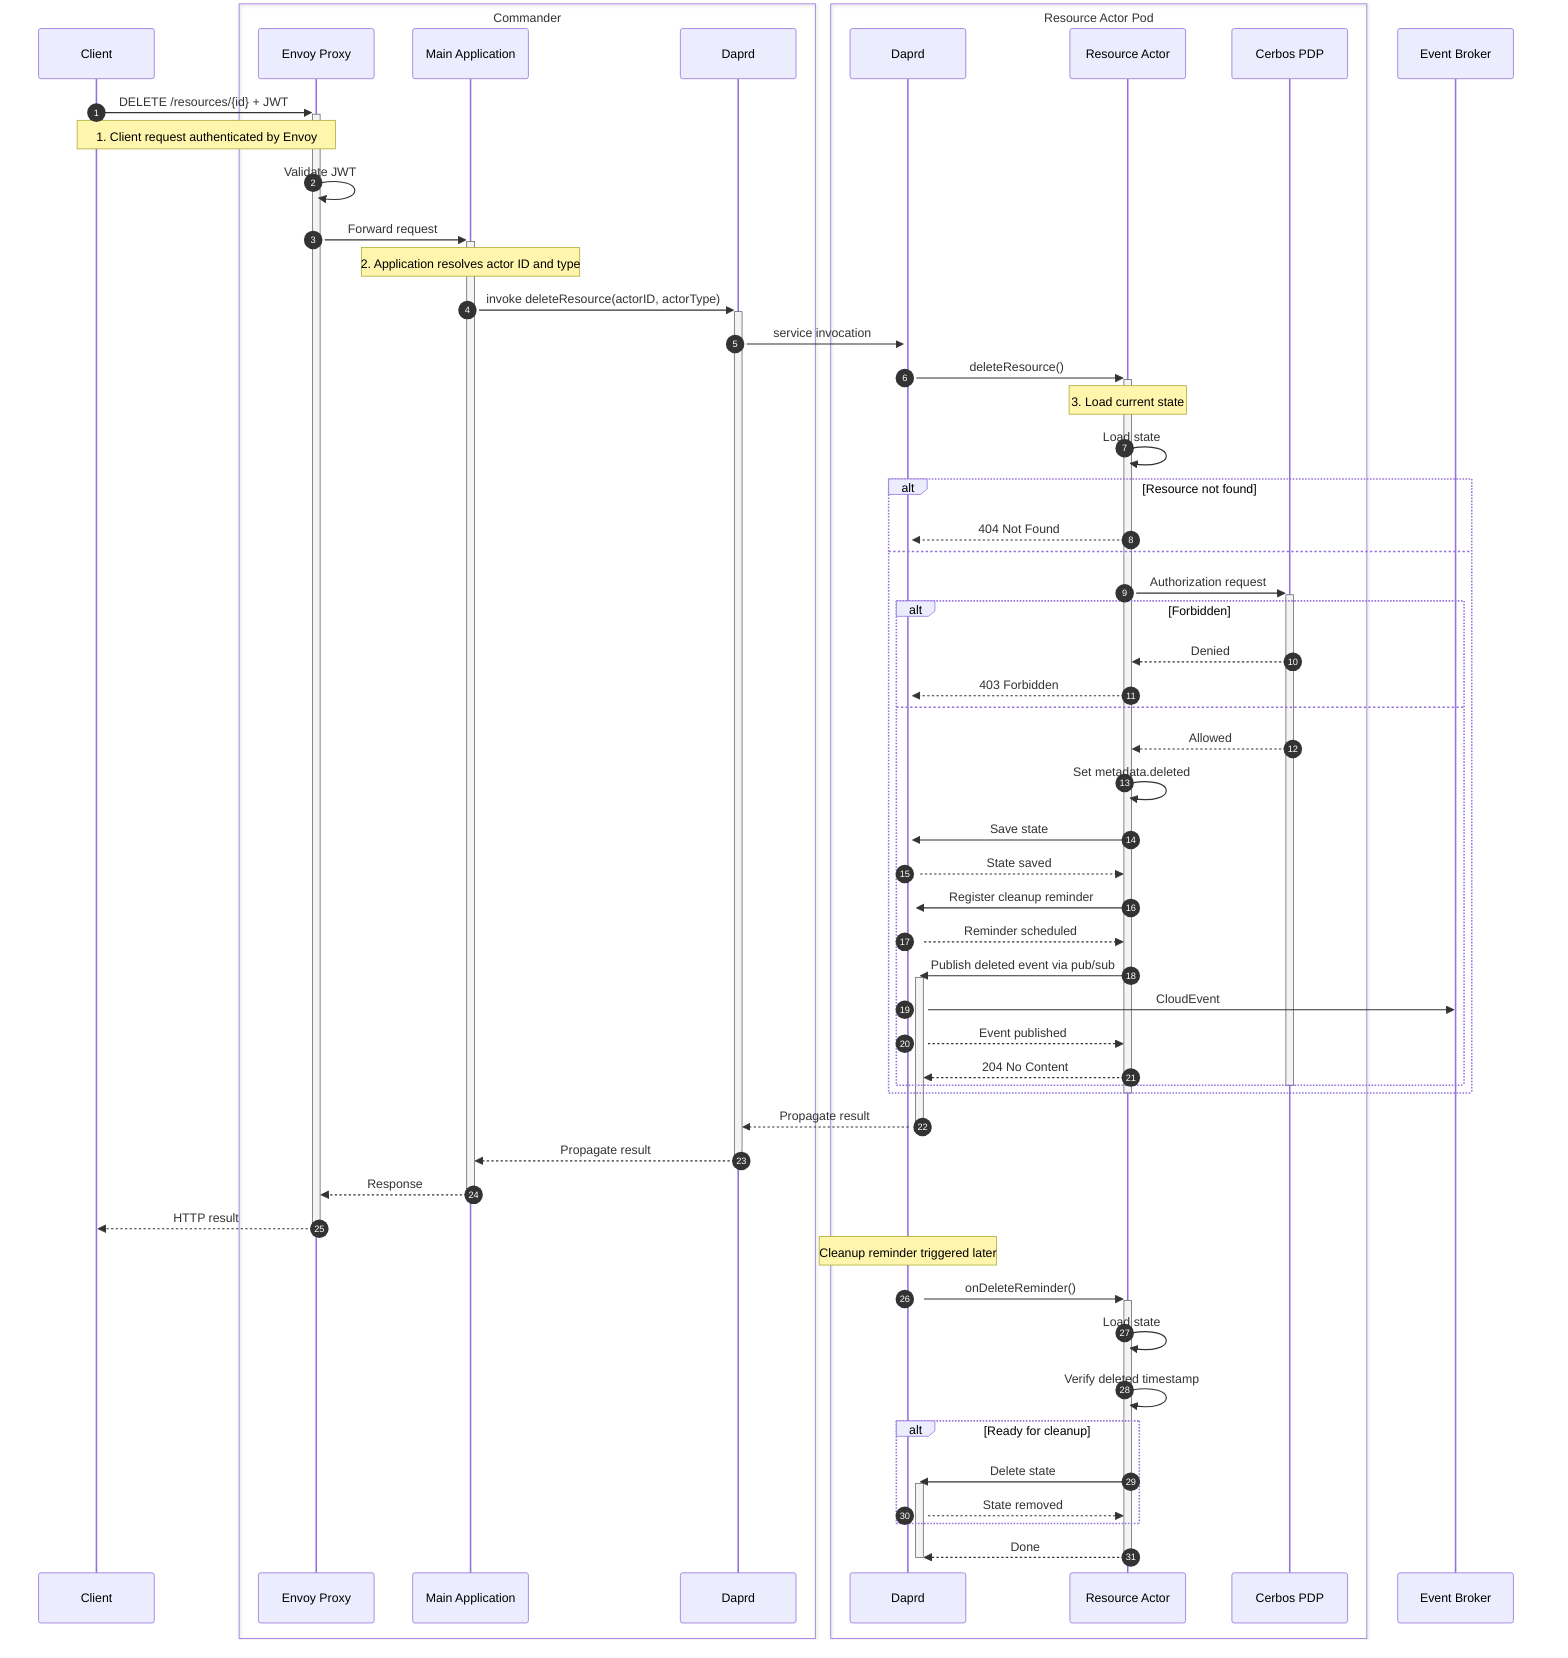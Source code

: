 sequenceDiagram
    autonumber
    participant Client
    box Commander #DDEEFF
        participant EnvoyProxy as Envoy Proxy
        participant Commander as Main Application
        participant CommanderDaprd as Daprd
    end
    box Resource Actor Pod #FFEEDD
        participant ActorDaprd as Daprd
        participant ResourceActor as Resource Actor
        participant Cerbos as Cerbos PDP
    end
    participant EventBroker as Event Broker

    Client->>+EnvoyProxy: DELETE /resources/{id} + JWT
    note over Client,EnvoyProxy: 1. Client request authenticated by Envoy
    EnvoyProxy->>EnvoyProxy: Validate JWT
    EnvoyProxy->>+Commander: Forward request
    note over Commander: 2. Application resolves actor ID and type
    Commander->>+CommanderDaprd: invoke deleteResource(actorID, actorType)
    CommanderDaprd->>+ActorDaprd: service invocation
    ActorDaprd->>+ResourceActor: deleteResource()
    note over ResourceActor: 3. Load current state
    ResourceActor->>ResourceActor: Load state
    alt Resource not found
        ResourceActor-->>ActorDaprd: 404 Not Found
    else
        ResourceActor->>+Cerbos: Authorization request
        alt Forbidden
            Cerbos-->>ResourceActor: Denied
            ResourceActor-->>ActorDaprd: 403 Forbidden
        else
            Cerbos-->>ResourceActor: Allowed
            ResourceActor->>ResourceActor: Set metadata.deleted
            ResourceActor->>+ActorDaprd: Save state
            ActorDaprd-->>ResourceActor: State saved
            ResourceActor->>+ActorDaprd: Register cleanup reminder
            ActorDaprd-->>ResourceActor: Reminder scheduled
            ResourceActor->>+ActorDaprd: Publish deleted event via pub/sub
            ActorDaprd->>EventBroker: CloudEvent
            ActorDaprd-->>ResourceActor: Event published
            ResourceActor-->>ActorDaprd: 204 No Content
        end
        deactivate Cerbos
    end
    deactivate ResourceActor
    ActorDaprd-->>CommanderDaprd: Propagate result
    deactivate ActorDaprd
    CommanderDaprd-->>Commander: Propagate result
    deactivate CommanderDaprd
    Commander-->>EnvoyProxy: Response
    deactivate Commander
    EnvoyProxy-->>Client: HTTP result
    deactivate EnvoyProxy

    note over ActorDaprd: Cleanup reminder triggered later
    ActorDaprd->>+ResourceActor: onDeleteReminder()
    ResourceActor->>ResourceActor: Load state
    ResourceActor->>ResourceActor: Verify deleted timestamp
    alt Ready for cleanup
        ResourceActor->>+ActorDaprd: Delete state
        ActorDaprd-->>ResourceActor: State removed
    end
    ResourceActor-->>ActorDaprd: Done
    deactivate ResourceActor
    deactivate ActorDaprd